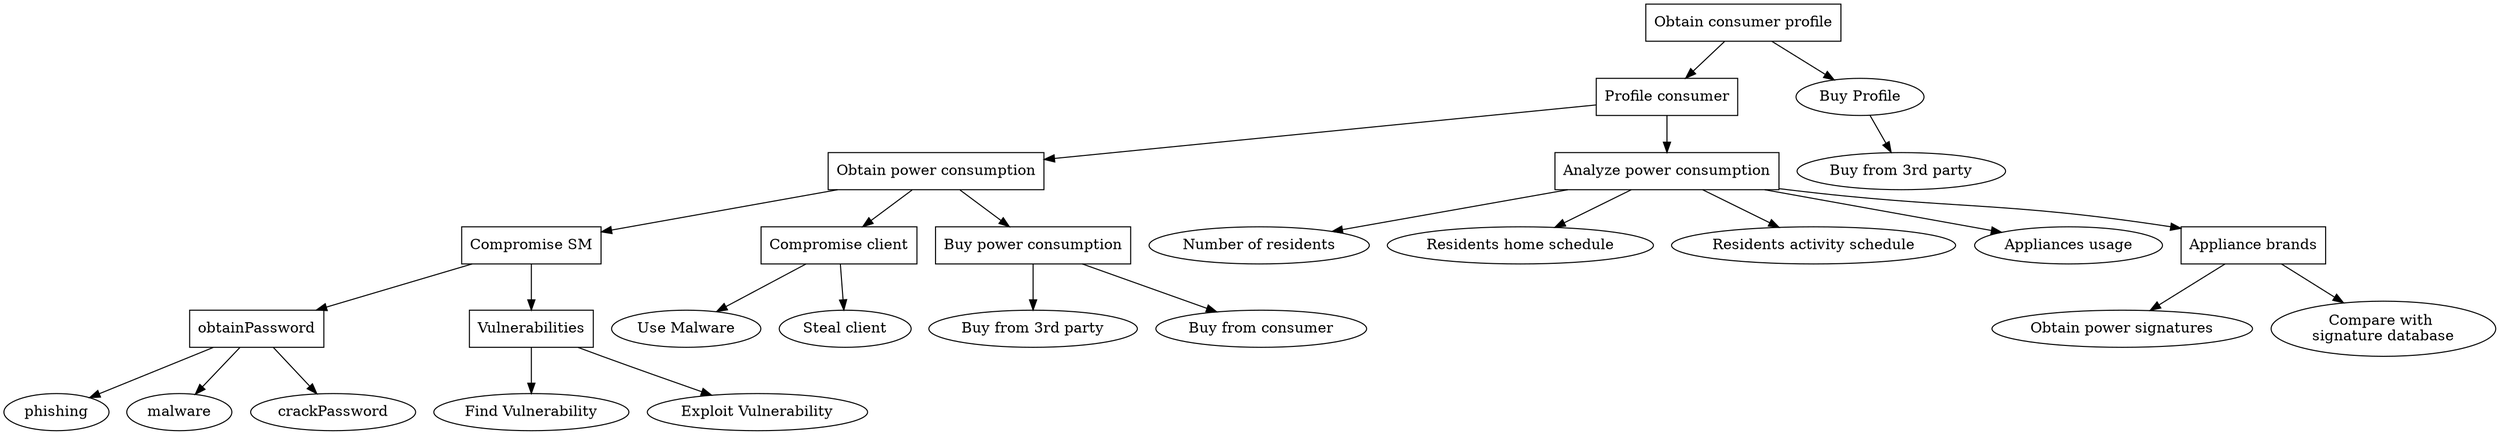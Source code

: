 digraph G{
	node [style=filled fillcolor=white]

	root[label="Obtain consumer profile",shape=OR];	

	root -> profile;
	buyProfile[label="Buy Profile"];
	root -> buyProfile;

	buy_third_party2[label="Buy from 3rd party"];
	buyProfile ->  buy_third_party2;

	profile[label="Profile consumer",shape=AND];

	obtain_information[label="Obtain power consumption",shape=OR];
	analyse_power_consumption[label="Analyze power consumption",shape=OR];

	compromise_sm[label="Compromise SM",shape=OR];
	compromise_sm -> obtainPassword;
	exploitVulnerability[label="Vulnerabilities"];
		compromise_sm -> exploitVulnerability;

		obtainPassword[shape=OR];
		obtainPassword -> phishing;
		malware2[label="malware"];
		obtainPassword -> malware2;
		obtainPassword -> crackPassword;

		exploitVulnerability[shape=AND];
		findVuln[label="Find Vulnerability"];
		exploitVulnerability -> findVuln;
		exploitVuln[label="Exploit Vulnerability"];
		exploitVulnerability -> exploitVuln;

		hack_client[label="Compromise client",shape=OR];
		buy_information[label="Buy power consumption",shape=OR];
	residents[label="Number of residents"];
	home[label="Residents home schedule"];
	activity_residents[label="Residents activity schedule"];
	when_appl[label="Appliances usage"];
	what_appl[label="Appliance brands",shape=AND];

	buy_third_party[label="Buy from 3rd party"];
	buy_from_consumer[label="Buy from consumer"];
	
	malware[label="Use Malware"];
	physical[label="Steal client"];
	power_signatures[label="Obtain power signatures"];
	power_compare[label="Compare with \nsignature database"];
	

	profile -> obtain_information, analyse_power_consumption;
	obtain_information -> compromise_sm, hack_client, buy_information;
	analyse_power_consumption ->  residents, activity_residents, home, when_appl, what_appl;
	buy_information -> buy_third_party, buy_from_consumer;
	hack_client -> malware, physical;

	what_appl -> power_signatures, power_compare;
	
	}